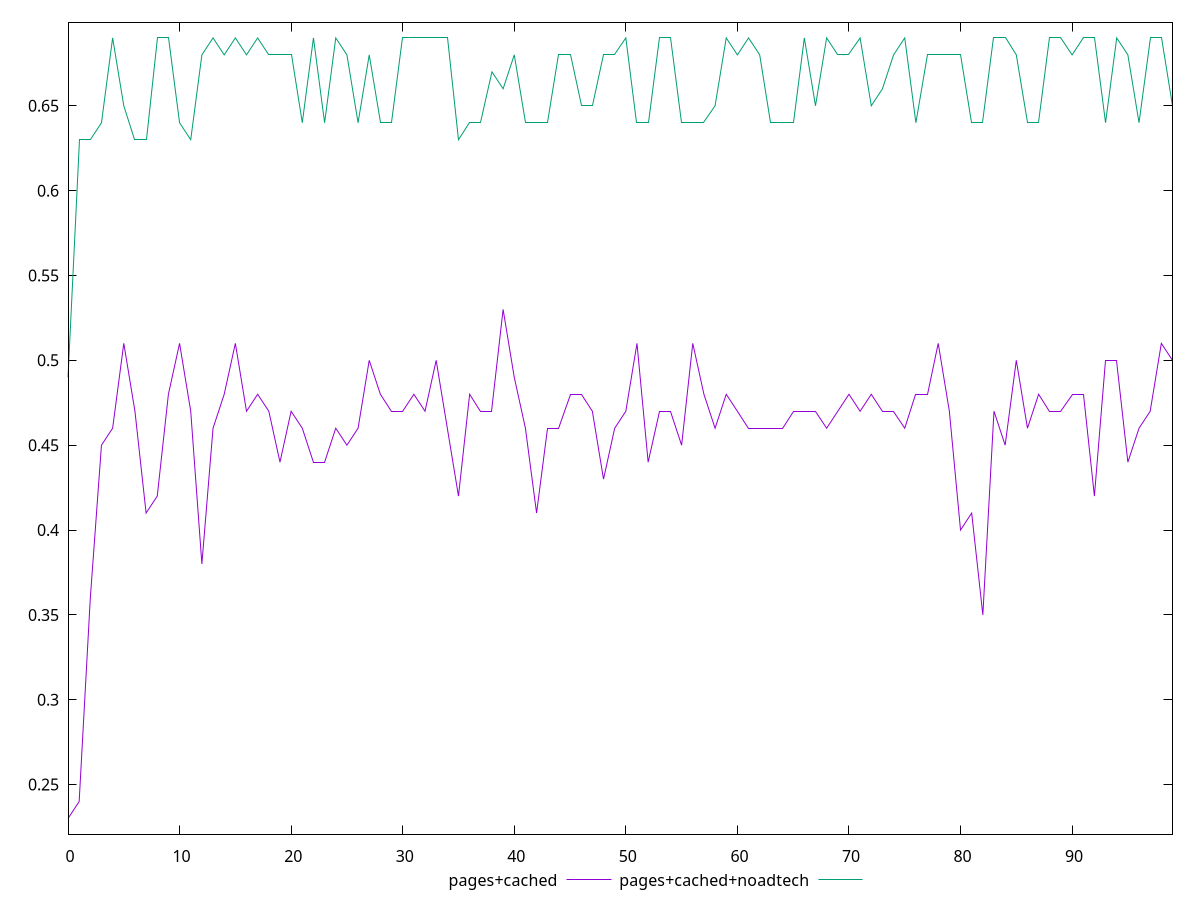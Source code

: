 reset

$pagesCached <<EOF
0 0.23
1 0.24
2 0.36
3 0.45
4 0.46
5 0.51
6 0.47
7 0.41
8 0.42
9 0.48
10 0.51
11 0.47
12 0.38
13 0.46
14 0.48
15 0.51
16 0.47
17 0.48
18 0.47
19 0.44
20 0.47
21 0.46
22 0.44
23 0.44
24 0.46
25 0.45
26 0.46
27 0.5
28 0.48
29 0.47
30 0.47
31 0.48
32 0.47
33 0.5
34 0.46
35 0.42
36 0.48
37 0.47
38 0.47
39 0.53
40 0.49
41 0.46
42 0.41
43 0.46
44 0.46
45 0.48
46 0.48
47 0.47
48 0.43
49 0.46
50 0.47
51 0.51
52 0.44
53 0.47
54 0.47
55 0.45
56 0.51
57 0.48
58 0.46
59 0.48
60 0.47
61 0.46
62 0.46
63 0.46
64 0.46
65 0.47
66 0.47
67 0.47
68 0.46
69 0.47
70 0.48
71 0.47
72 0.48
73 0.47
74 0.47
75 0.46
76 0.48
77 0.48
78 0.51
79 0.47
80 0.4
81 0.41
82 0.35
83 0.47
84 0.45
85 0.5
86 0.46
87 0.48
88 0.47
89 0.47
90 0.48
91 0.48
92 0.42
93 0.5
94 0.5
95 0.44
96 0.46
97 0.47
98 0.51
99 0.5
EOF

$pagesCachedNoadtech <<EOF
0 0.49
1 0.63
2 0.63
3 0.64
4 0.69
5 0.65
6 0.63
7 0.63
8 0.69
9 0.69
10 0.64
11 0.63
12 0.68
13 0.69
14 0.68
15 0.69
16 0.68
17 0.69
18 0.68
19 0.68
20 0.68
21 0.64
22 0.69
23 0.64
24 0.69
25 0.68
26 0.64
27 0.68
28 0.64
29 0.64
30 0.69
31 0.69
32 0.69
33 0.69
34 0.69
35 0.63
36 0.64
37 0.64
38 0.67
39 0.66
40 0.68
41 0.64
42 0.64
43 0.64
44 0.68
45 0.68
46 0.65
47 0.65
48 0.68
49 0.68
50 0.69
51 0.64
52 0.64
53 0.69
54 0.69
55 0.64
56 0.64
57 0.64
58 0.65
59 0.69
60 0.68
61 0.69
62 0.68
63 0.64
64 0.64
65 0.64
66 0.69
67 0.65
68 0.69
69 0.68
70 0.68
71 0.69
72 0.65
73 0.66
74 0.68
75 0.69
76 0.64
77 0.68
78 0.68
79 0.68
80 0.68
81 0.64
82 0.64
83 0.69
84 0.69
85 0.68
86 0.64
87 0.64
88 0.69
89 0.69
90 0.68
91 0.69
92 0.69
93 0.64
94 0.69
95 0.68
96 0.64
97 0.69
98 0.69
99 0.65
EOF

set key outside below
set xrange [0:99]
set yrange [0.2208:0.6991999999999999]
set trange [0.2208:0.6991999999999999]
set terminal svg size 640, 520 enhanced background rgb 'white'
set output "report_00019_2021-02-10T18-14-37.922Z//meta/score/comparison/line/1_vs_2.svg"

plot $pagesCached title "pages+cached" with line, \
     $pagesCachedNoadtech title "pages+cached+noadtech" with line

reset

